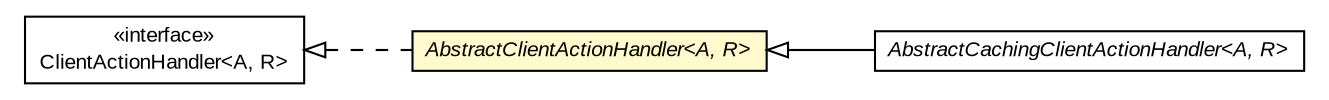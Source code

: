#!/usr/local/bin/dot
#
# Class diagram 
# Generated by UMLGraph version R5_6-24-gf6e263 (http://www.umlgraph.org/)
#

digraph G {
	edge [fontname="arial",fontsize=10,labelfontname="arial",labelfontsize=10];
	node [fontname="arial",fontsize=10,shape=plaintext];
	nodesep=0.25;
	ranksep=0.5;
	rankdir=LR;
	// com.gwtplatform.dispatch.client.actionhandler.ClientActionHandler<A, R>
	c89302 [label=<<table title="com.gwtplatform.dispatch.client.actionhandler.ClientActionHandler" border="0" cellborder="1" cellspacing="0" cellpadding="2" port="p" href="./ClientActionHandler.html">
		<tr><td><table border="0" cellspacing="0" cellpadding="1">
<tr><td align="center" balign="center"> &#171;interface&#187; </td></tr>
<tr><td align="center" balign="center"> ClientActionHandler&lt;A, R&gt; </td></tr>
		</table></td></tr>
		</table>>, URL="./ClientActionHandler.html", fontname="arial", fontcolor="black", fontsize=10.0];
	// com.gwtplatform.dispatch.client.actionhandler.AbstractClientActionHandler<A, R>
	c89303 [label=<<table title="com.gwtplatform.dispatch.client.actionhandler.AbstractClientActionHandler" border="0" cellborder="1" cellspacing="0" cellpadding="2" port="p" bgcolor="lemonChiffon" href="./AbstractClientActionHandler.html">
		<tr><td><table border="0" cellspacing="0" cellpadding="1">
<tr><td align="center" balign="center"><font face="arial italic"> AbstractClientActionHandler&lt;A, R&gt; </font></td></tr>
		</table></td></tr>
		</table>>, URL="./AbstractClientActionHandler.html", fontname="arial", fontcolor="black", fontsize=10.0];
	// com.gwtplatform.dispatch.client.actionhandler.caching.AbstractCachingClientActionHandler<A, R>
	c89307 [label=<<table title="com.gwtplatform.dispatch.client.actionhandler.caching.AbstractCachingClientActionHandler" border="0" cellborder="1" cellspacing="0" cellpadding="2" port="p" href="./caching/AbstractCachingClientActionHandler.html">
		<tr><td><table border="0" cellspacing="0" cellpadding="1">
<tr><td align="center" balign="center"><font face="arial italic"> AbstractCachingClientActionHandler&lt;A, R&gt; </font></td></tr>
		</table></td></tr>
		</table>>, URL="./caching/AbstractCachingClientActionHandler.html", fontname="arial", fontcolor="black", fontsize=10.0];
	//com.gwtplatform.dispatch.client.actionhandler.AbstractClientActionHandler<A, R> implements com.gwtplatform.dispatch.client.actionhandler.ClientActionHandler<A, R>
	c89302:p -> c89303:p [dir=back,arrowtail=empty,style=dashed];
	//com.gwtplatform.dispatch.client.actionhandler.caching.AbstractCachingClientActionHandler<A, R> extends com.gwtplatform.dispatch.client.actionhandler.AbstractClientActionHandler<A, R>
	c89303:p -> c89307:p [dir=back,arrowtail=empty];
}

